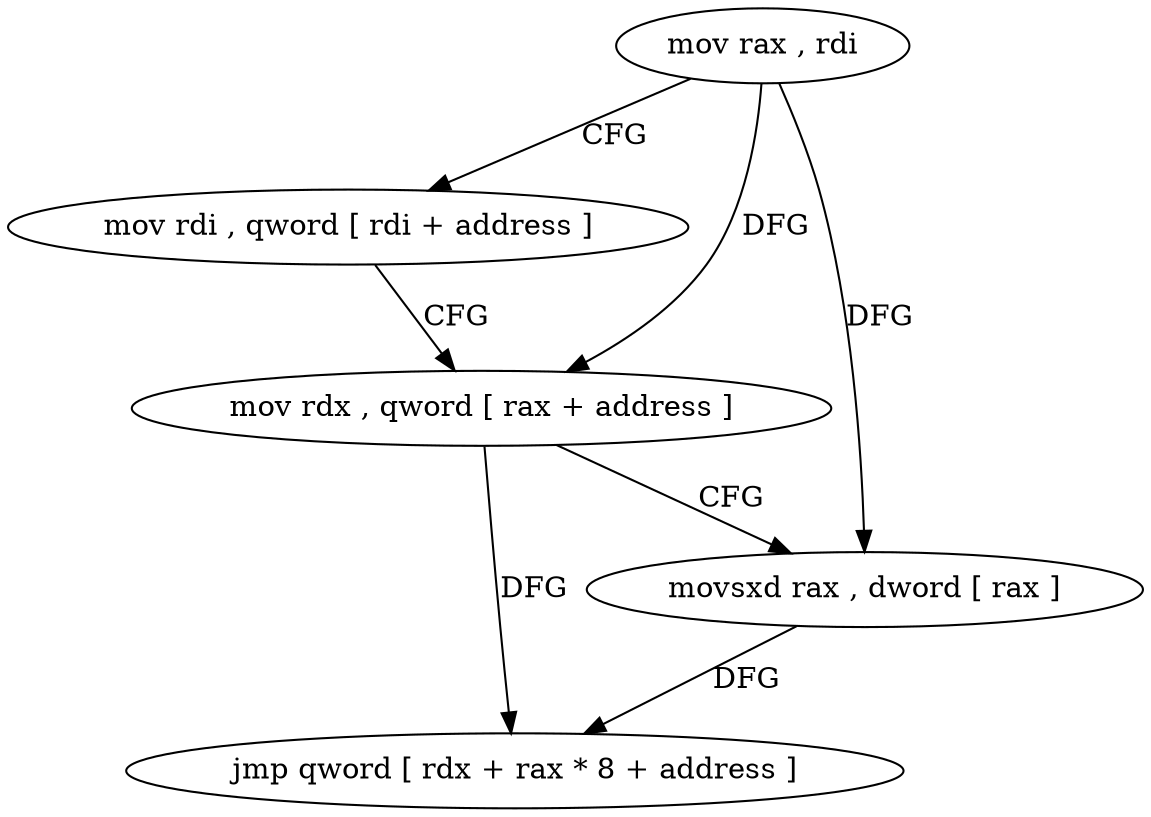 digraph "func" {
"79776" [label = "mov rax , rdi" ]
"79779" [label = "mov rdi , qword [ rdi + address ]" ]
"79783" [label = "mov rdx , qword [ rax + address ]" ]
"79787" [label = "movsxd rax , dword [ rax ]" ]
"79790" [label = "jmp qword [ rdx + rax * 8 + address ]" ]
"79776" -> "79779" [ label = "CFG" ]
"79776" -> "79783" [ label = "DFG" ]
"79776" -> "79787" [ label = "DFG" ]
"79779" -> "79783" [ label = "CFG" ]
"79783" -> "79787" [ label = "CFG" ]
"79783" -> "79790" [ label = "DFG" ]
"79787" -> "79790" [ label = "DFG" ]
}
